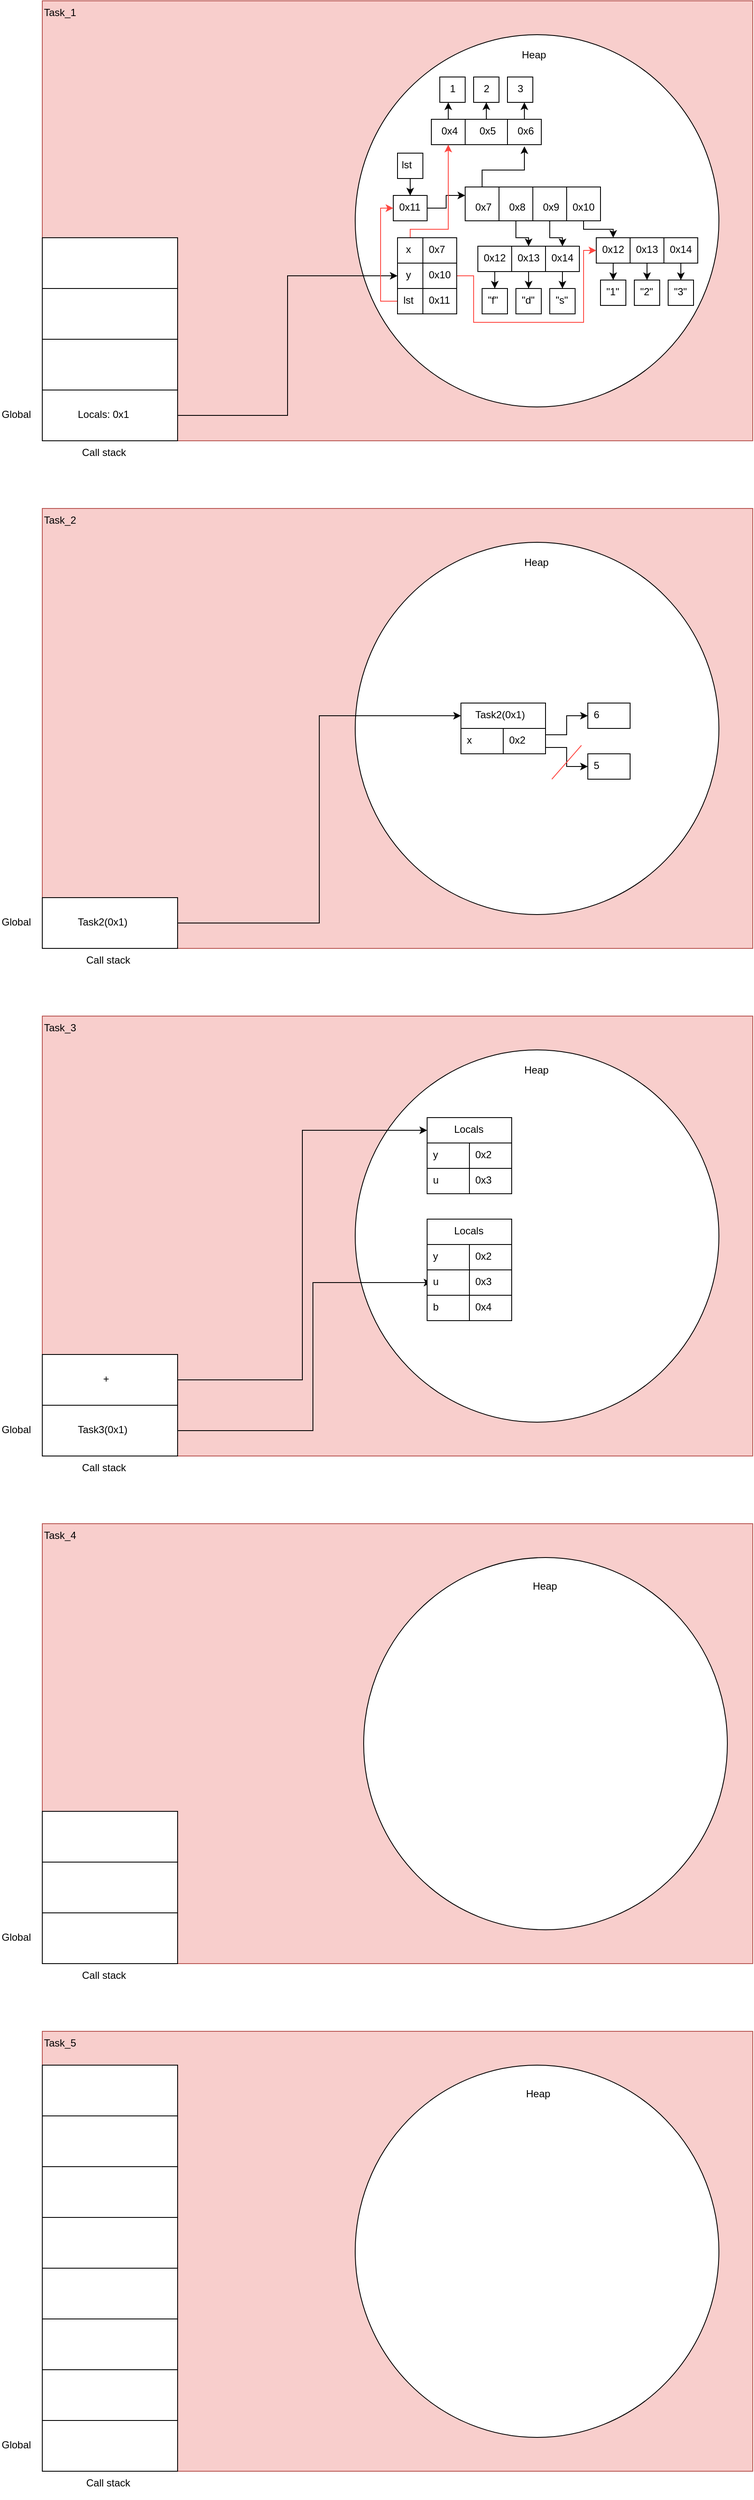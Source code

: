 <mxfile version="24.0.7" type="github">
  <diagram name="Page-1" id="YxQY53uUTO5EtvbG5jYU">
    <mxGraphModel dx="1669" dy="442" grid="1" gridSize="10" guides="1" tooltips="1" connect="1" arrows="1" fold="1" page="1" pageScale="1" pageWidth="850" pageHeight="1100" math="0" shadow="0">
      <root>
        <mxCell id="0" />
        <mxCell id="1" parent="0" />
        <mxCell id="ncwnmVmGd86UKrCinJvC-3" value="" style="rounded=0;whiteSpace=wrap;html=1;fillColor=#f8cecc;strokeColor=#b85450;" vertex="1" parent="1">
          <mxGeometry x="40" y="40" width="840" height="520" as="geometry" />
        </mxCell>
        <mxCell id="ncwnmVmGd86UKrCinJvC-4" value="" style="rounded=0;whiteSpace=wrap;html=1;fillColor=#f8cecc;strokeColor=#b85450;" vertex="1" parent="1">
          <mxGeometry x="40" y="640" width="840" height="520" as="geometry" />
        </mxCell>
        <mxCell id="ncwnmVmGd86UKrCinJvC-5" value="" style="rounded=0;whiteSpace=wrap;html=1;fillColor=#f8cecc;strokeColor=#b85450;" vertex="1" parent="1">
          <mxGeometry x="40" y="1240" width="840" height="520" as="geometry" />
        </mxCell>
        <mxCell id="ncwnmVmGd86UKrCinJvC-6" value="" style="rounded=0;whiteSpace=wrap;html=1;fillColor=#f8cecc;strokeColor=#b85450;" vertex="1" parent="1">
          <mxGeometry x="40" y="1840" width="840" height="520" as="geometry" />
        </mxCell>
        <mxCell id="ncwnmVmGd86UKrCinJvC-7" value="" style="rounded=0;whiteSpace=wrap;html=1;fillColor=#f8cecc;strokeColor=#b85450;" vertex="1" parent="1">
          <mxGeometry x="40" y="2440" width="840" height="520" as="geometry" />
        </mxCell>
        <mxCell id="ncwnmVmGd86UKrCinJvC-8" value="" style="ellipse;whiteSpace=wrap;html=1;" vertex="1" parent="1">
          <mxGeometry x="410" y="80" width="430" height="440" as="geometry" />
        </mxCell>
        <mxCell id="ncwnmVmGd86UKrCinJvC-141" style="edgeStyle=orthogonalEdgeStyle;rounded=0;orthogonalLoop=1;jettySize=auto;html=1;entryX=0;entryY=0.5;entryDx=0;entryDy=0;" edge="1" parent="1" source="ncwnmVmGd86UKrCinJvC-9" target="ncwnmVmGd86UKrCinJvC-93">
          <mxGeometry relative="1" as="geometry" />
        </mxCell>
        <mxCell id="ncwnmVmGd86UKrCinJvC-9" value="" style="rounded=0;whiteSpace=wrap;html=1;" vertex="1" parent="1">
          <mxGeometry x="40" y="500" width="160" height="60" as="geometry" />
        </mxCell>
        <mxCell id="ncwnmVmGd86UKrCinJvC-10" value="" style="rounded=0;whiteSpace=wrap;html=1;" vertex="1" parent="1">
          <mxGeometry x="40" y="440" width="160" height="60" as="geometry" />
        </mxCell>
        <mxCell id="ncwnmVmGd86UKrCinJvC-11" value="" style="rounded=0;whiteSpace=wrap;html=1;" vertex="1" parent="1">
          <mxGeometry x="40" y="380" width="160" height="60" as="geometry" />
        </mxCell>
        <mxCell id="ncwnmVmGd86UKrCinJvC-12" value="" style="rounded=0;whiteSpace=wrap;html=1;" vertex="1" parent="1">
          <mxGeometry x="40" y="320" width="160" height="60" as="geometry" />
        </mxCell>
        <mxCell id="ncwnmVmGd86UKrCinJvC-13" value="Locals: 0x1" style="text;html=1;whiteSpace=wrap;overflow=hidden;rounded=0;" vertex="1" parent="1">
          <mxGeometry x="80" y="515" width="70" height="30" as="geometry" />
        </mxCell>
        <mxCell id="ncwnmVmGd86UKrCinJvC-14" value="Task_1" style="text;html=1;whiteSpace=wrap;overflow=hidden;rounded=0;" vertex="1" parent="1">
          <mxGeometry x="40" y="40" width="160" height="60" as="geometry" />
        </mxCell>
        <mxCell id="ncwnmVmGd86UKrCinJvC-15" value="Task_2" style="text;html=1;whiteSpace=wrap;overflow=hidden;rounded=0;" vertex="1" parent="1">
          <mxGeometry x="40" y="640" width="160" height="60" as="geometry" />
        </mxCell>
        <mxCell id="ncwnmVmGd86UKrCinJvC-16" value="&lt;div&gt;Task_3&lt;/div&gt;&lt;div&gt;&lt;br&gt;&lt;/div&gt;" style="text;html=1;whiteSpace=wrap;overflow=hidden;rounded=0;" vertex="1" parent="1">
          <mxGeometry x="40" y="1240" width="160" height="60" as="geometry" />
        </mxCell>
        <mxCell id="ncwnmVmGd86UKrCinJvC-17" value="&lt;div&gt;Task_4&lt;/div&gt;&lt;div&gt;&lt;br&gt;&lt;/div&gt;" style="text;html=1;whiteSpace=wrap;overflow=hidden;rounded=0;" vertex="1" parent="1">
          <mxGeometry x="40" y="1840" width="160" height="60" as="geometry" />
        </mxCell>
        <mxCell id="ncwnmVmGd86UKrCinJvC-18" value="&lt;div&gt;Task_5&lt;/div&gt;&lt;div&gt;&lt;br&gt;&lt;/div&gt;" style="text;html=1;whiteSpace=wrap;overflow=hidden;rounded=0;" vertex="1" parent="1">
          <mxGeometry x="40" y="2440" width="160" height="60" as="geometry" />
        </mxCell>
        <mxCell id="ncwnmVmGd86UKrCinJvC-19" value="" style="ellipse;whiteSpace=wrap;html=1;" vertex="1" parent="1">
          <mxGeometry x="410" y="680" width="430" height="440" as="geometry" />
        </mxCell>
        <mxCell id="ncwnmVmGd86UKrCinJvC-20" value="" style="ellipse;whiteSpace=wrap;html=1;" vertex="1" parent="1">
          <mxGeometry x="410" y="1280" width="430" height="440" as="geometry" />
        </mxCell>
        <mxCell id="ncwnmVmGd86UKrCinJvC-21" value="" style="ellipse;whiteSpace=wrap;html=1;" vertex="1" parent="1">
          <mxGeometry x="420" y="1880" width="430" height="440" as="geometry" />
        </mxCell>
        <mxCell id="ncwnmVmGd86UKrCinJvC-22" value="" style="ellipse;whiteSpace=wrap;html=1;" vertex="1" parent="1">
          <mxGeometry x="410" y="2480" width="430" height="440" as="geometry" />
        </mxCell>
        <mxCell id="ncwnmVmGd86UKrCinJvC-23" value="" style="rounded=0;whiteSpace=wrap;html=1;" vertex="1" parent="1">
          <mxGeometry x="510" y="130" width="30" height="30" as="geometry" />
        </mxCell>
        <mxCell id="ncwnmVmGd86UKrCinJvC-24" value="" style="rounded=0;whiteSpace=wrap;html=1;" vertex="1" parent="1">
          <mxGeometry x="550" y="130" width="30" height="30" as="geometry" />
        </mxCell>
        <mxCell id="ncwnmVmGd86UKrCinJvC-25" value="" style="rounded=0;whiteSpace=wrap;html=1;" vertex="1" parent="1">
          <mxGeometry x="590" y="130" width="30" height="30" as="geometry" />
        </mxCell>
        <mxCell id="ncwnmVmGd86UKrCinJvC-33" style="edgeStyle=orthogonalEdgeStyle;rounded=0;orthogonalLoop=1;jettySize=auto;html=1;entryX=0.5;entryY=1;entryDx=0;entryDy=0;" edge="1" parent="1" source="ncwnmVmGd86UKrCinJvC-27" target="ncwnmVmGd86UKrCinJvC-24">
          <mxGeometry relative="1" as="geometry" />
        </mxCell>
        <mxCell id="ncwnmVmGd86UKrCinJvC-27" value="" style="rounded=0;whiteSpace=wrap;html=1;" vertex="1" parent="1">
          <mxGeometry x="540" y="180" width="50" height="30" as="geometry" />
        </mxCell>
        <mxCell id="ncwnmVmGd86UKrCinJvC-28" value="" style="rounded=0;whiteSpace=wrap;html=1;" vertex="1" parent="1">
          <mxGeometry x="590" y="180" width="40" height="30" as="geometry" />
        </mxCell>
        <mxCell id="ncwnmVmGd86UKrCinJvC-32" style="edgeStyle=orthogonalEdgeStyle;rounded=0;orthogonalLoop=1;jettySize=auto;html=1;" edge="1" parent="1" source="ncwnmVmGd86UKrCinJvC-30">
          <mxGeometry relative="1" as="geometry">
            <mxPoint x="520" y="160" as="targetPoint" />
          </mxGeometry>
        </mxCell>
        <mxCell id="ncwnmVmGd86UKrCinJvC-30" value="" style="rounded=0;whiteSpace=wrap;html=1;" vertex="1" parent="1">
          <mxGeometry x="500" y="180" width="40" height="30" as="geometry" />
        </mxCell>
        <mxCell id="ncwnmVmGd86UKrCinJvC-34" style="edgeStyle=orthogonalEdgeStyle;rounded=0;orthogonalLoop=1;jettySize=auto;html=1;entryX=0.696;entryY=1.028;entryDx=0;entryDy=0;entryPerimeter=0;" edge="1" parent="1" source="ncwnmVmGd86UKrCinJvC-28" target="ncwnmVmGd86UKrCinJvC-25">
          <mxGeometry relative="1" as="geometry" />
        </mxCell>
        <mxCell id="ncwnmVmGd86UKrCinJvC-35" value="1" style="text;html=1;whiteSpace=wrap;overflow=hidden;rounded=0;" vertex="1" parent="1">
          <mxGeometry x="520" y="130" width="20" height="20" as="geometry" />
        </mxCell>
        <mxCell id="ncwnmVmGd86UKrCinJvC-36" value="2" style="text;html=1;whiteSpace=wrap;overflow=hidden;rounded=0;" vertex="1" parent="1">
          <mxGeometry x="560" y="130" width="20" height="20" as="geometry" />
        </mxCell>
        <mxCell id="ncwnmVmGd86UKrCinJvC-37" value="3" style="text;html=1;whiteSpace=wrap;overflow=hidden;rounded=0;" vertex="1" parent="1">
          <mxGeometry x="600" y="130" width="20" height="20" as="geometry" />
        </mxCell>
        <mxCell id="ncwnmVmGd86UKrCinJvC-38" value="0x4" style="text;html=1;whiteSpace=wrap;overflow=hidden;rounded=0;" vertex="1" parent="1">
          <mxGeometry x="510" y="180" width="30" height="30" as="geometry" />
        </mxCell>
        <mxCell id="ncwnmVmGd86UKrCinJvC-39" value="0x5" style="text;html=1;whiteSpace=wrap;overflow=hidden;rounded=0;" vertex="1" parent="1">
          <mxGeometry x="555" y="180" width="30" height="30" as="geometry" />
        </mxCell>
        <mxCell id="ncwnmVmGd86UKrCinJvC-40" value="&lt;div&gt;0x6&lt;/div&gt;&lt;div&gt;&lt;br&gt;&lt;/div&gt;" style="text;html=1;whiteSpace=wrap;overflow=hidden;rounded=0;" vertex="1" parent="1">
          <mxGeometry x="600" y="180" width="30" height="30" as="geometry" />
        </mxCell>
        <mxCell id="ncwnmVmGd86UKrCinJvC-41" value="" style="rounded=0;whiteSpace=wrap;html=1;" vertex="1" parent="1">
          <mxGeometry x="540" y="260" width="40" height="40" as="geometry" />
        </mxCell>
        <mxCell id="ncwnmVmGd86UKrCinJvC-107" style="edgeStyle=orthogonalEdgeStyle;rounded=0;orthogonalLoop=1;jettySize=auto;html=1;entryX=0.5;entryY=0;entryDx=0;entryDy=0;" edge="1" parent="1" source="ncwnmVmGd86UKrCinJvC-42" target="ncwnmVmGd86UKrCinJvC-59">
          <mxGeometry relative="1" as="geometry" />
        </mxCell>
        <mxCell id="ncwnmVmGd86UKrCinJvC-42" value="" style="rounded=0;whiteSpace=wrap;html=1;" vertex="1" parent="1">
          <mxGeometry x="580" y="260" width="40" height="40" as="geometry" />
        </mxCell>
        <mxCell id="ncwnmVmGd86UKrCinJvC-108" style="edgeStyle=orthogonalEdgeStyle;rounded=0;orthogonalLoop=1;jettySize=auto;html=1;entryX=0.5;entryY=0;entryDx=0;entryDy=0;" edge="1" parent="1" source="ncwnmVmGd86UKrCinJvC-43" target="ncwnmVmGd86UKrCinJvC-58">
          <mxGeometry relative="1" as="geometry" />
        </mxCell>
        <mxCell id="ncwnmVmGd86UKrCinJvC-43" value="" style="rounded=0;whiteSpace=wrap;html=1;" vertex="1" parent="1">
          <mxGeometry x="620" y="260" width="40" height="40" as="geometry" />
        </mxCell>
        <mxCell id="ncwnmVmGd86UKrCinJvC-109" style="edgeStyle=orthogonalEdgeStyle;rounded=0;orthogonalLoop=1;jettySize=auto;html=1;" edge="1" parent="1" source="ncwnmVmGd86UKrCinJvC-44" target="ncwnmVmGd86UKrCinJvC-70">
          <mxGeometry relative="1" as="geometry">
            <Array as="points">
              <mxPoint x="680" y="310" />
              <mxPoint x="715" y="310" />
            </Array>
          </mxGeometry>
        </mxCell>
        <mxCell id="ncwnmVmGd86UKrCinJvC-44" value="" style="rounded=0;whiteSpace=wrap;html=1;" vertex="1" parent="1">
          <mxGeometry x="660" y="260" width="40" height="40" as="geometry" />
        </mxCell>
        <mxCell id="ncwnmVmGd86UKrCinJvC-45" value="0x7" style="text;html=1;whiteSpace=wrap;overflow=hidden;rounded=0;" vertex="1" parent="1">
          <mxGeometry x="550" y="270" width="30" height="20" as="geometry" />
        </mxCell>
        <mxCell id="ncwnmVmGd86UKrCinJvC-46" value="0x8" style="text;html=1;whiteSpace=wrap;overflow=hidden;rounded=0;" vertex="1" parent="1">
          <mxGeometry x="590" y="270" width="30" height="20" as="geometry" />
        </mxCell>
        <mxCell id="ncwnmVmGd86UKrCinJvC-48" value="0x9" style="text;html=1;whiteSpace=wrap;overflow=hidden;rounded=0;" vertex="1" parent="1">
          <mxGeometry x="630" y="270" width="30" height="20" as="geometry" />
        </mxCell>
        <mxCell id="ncwnmVmGd86UKrCinJvC-49" value="&lt;div&gt;0x10&lt;/div&gt;" style="text;html=1;whiteSpace=wrap;overflow=hidden;rounded=0;" vertex="1" parent="1">
          <mxGeometry x="665" y="270" width="30" height="20" as="geometry" />
        </mxCell>
        <mxCell id="ncwnmVmGd86UKrCinJvC-64" style="edgeStyle=orthogonalEdgeStyle;rounded=0;orthogonalLoop=1;jettySize=auto;html=1;entryX=0.5;entryY=0;entryDx=0;entryDy=0;" edge="1" parent="1" source="ncwnmVmGd86UKrCinJvC-50" target="ncwnmVmGd86UKrCinJvC-60">
          <mxGeometry relative="1" as="geometry" />
        </mxCell>
        <mxCell id="ncwnmVmGd86UKrCinJvC-50" value="" style="rounded=0;whiteSpace=wrap;html=1;" vertex="1" parent="1">
          <mxGeometry x="555" y="330" width="40" height="30" as="geometry" />
        </mxCell>
        <mxCell id="ncwnmVmGd86UKrCinJvC-65" style="edgeStyle=orthogonalEdgeStyle;rounded=0;orthogonalLoop=1;jettySize=auto;html=1;entryX=0.5;entryY=0;entryDx=0;entryDy=0;" edge="1" parent="1" source="ncwnmVmGd86UKrCinJvC-52" target="ncwnmVmGd86UKrCinJvC-61">
          <mxGeometry relative="1" as="geometry" />
        </mxCell>
        <mxCell id="ncwnmVmGd86UKrCinJvC-52" value="" style="rounded=0;whiteSpace=wrap;html=1;" vertex="1" parent="1">
          <mxGeometry x="595" y="330" width="40" height="30" as="geometry" />
        </mxCell>
        <mxCell id="ncwnmVmGd86UKrCinJvC-66" style="edgeStyle=orthogonalEdgeStyle;rounded=0;orthogonalLoop=1;jettySize=auto;html=1;entryX=0.5;entryY=0;entryDx=0;entryDy=0;" edge="1" parent="1" source="ncwnmVmGd86UKrCinJvC-53" target="ncwnmVmGd86UKrCinJvC-62">
          <mxGeometry relative="1" as="geometry" />
        </mxCell>
        <mxCell id="ncwnmVmGd86UKrCinJvC-53" value="" style="rounded=0;whiteSpace=wrap;html=1;" vertex="1" parent="1">
          <mxGeometry x="635" y="330" width="40" height="30" as="geometry" />
        </mxCell>
        <mxCell id="ncwnmVmGd86UKrCinJvC-54" value="0x12" style="text;html=1;whiteSpace=wrap;overflow=hidden;rounded=0;" vertex="1" parent="1">
          <mxGeometry x="560" y="330" width="30" height="20" as="geometry" />
        </mxCell>
        <mxCell id="ncwnmVmGd86UKrCinJvC-58" value="&lt;div&gt;0x14&lt;/div&gt;" style="text;html=1;whiteSpace=wrap;overflow=hidden;rounded=0;" vertex="1" parent="1">
          <mxGeometry x="640" y="330" width="30" height="20" as="geometry" />
        </mxCell>
        <mxCell id="ncwnmVmGd86UKrCinJvC-59" value="0x13" style="text;html=1;whiteSpace=wrap;overflow=hidden;rounded=0;" vertex="1" parent="1">
          <mxGeometry x="600" y="330" width="30" height="20" as="geometry" />
        </mxCell>
        <mxCell id="ncwnmVmGd86UKrCinJvC-60" value="" style="rounded=0;whiteSpace=wrap;html=1;" vertex="1" parent="1">
          <mxGeometry x="560" y="380" width="30" height="30" as="geometry" />
        </mxCell>
        <mxCell id="ncwnmVmGd86UKrCinJvC-61" value="" style="rounded=0;whiteSpace=wrap;html=1;" vertex="1" parent="1">
          <mxGeometry x="600" y="380" width="30" height="30" as="geometry" />
        </mxCell>
        <mxCell id="ncwnmVmGd86UKrCinJvC-62" value="" style="rounded=0;whiteSpace=wrap;html=1;" vertex="1" parent="1">
          <mxGeometry x="640" y="380" width="30" height="30" as="geometry" />
        </mxCell>
        <mxCell id="ncwnmVmGd86UKrCinJvC-67" value="&quot;f&quot;" style="text;html=1;whiteSpace=wrap;overflow=hidden;rounded=0;" vertex="1" parent="1">
          <mxGeometry x="565" y="380" width="20" height="20" as="geometry" />
        </mxCell>
        <mxCell id="ncwnmVmGd86UKrCinJvC-68" value="&quot;d&quot;" style="text;html=1;whiteSpace=wrap;overflow=hidden;rounded=0;" vertex="1" parent="1">
          <mxGeometry x="605" y="380" width="20" height="20" as="geometry" />
        </mxCell>
        <mxCell id="ncwnmVmGd86UKrCinJvC-69" value="&quot;s&quot;" style="text;html=1;whiteSpace=wrap;overflow=hidden;rounded=0;" vertex="1" parent="1">
          <mxGeometry x="645" y="380" width="20" height="20" as="geometry" />
        </mxCell>
        <mxCell id="ncwnmVmGd86UKrCinJvC-82" style="edgeStyle=orthogonalEdgeStyle;rounded=0;orthogonalLoop=1;jettySize=auto;html=1;entryX=0.5;entryY=0;entryDx=0;entryDy=0;" edge="1" parent="1" source="ncwnmVmGd86UKrCinJvC-70" target="ncwnmVmGd86UKrCinJvC-77">
          <mxGeometry relative="1" as="geometry" />
        </mxCell>
        <mxCell id="ncwnmVmGd86UKrCinJvC-70" value="" style="rounded=0;whiteSpace=wrap;html=1;" vertex="1" parent="1">
          <mxGeometry x="695" y="320" width="40" height="30" as="geometry" />
        </mxCell>
        <mxCell id="ncwnmVmGd86UKrCinJvC-83" style="edgeStyle=orthogonalEdgeStyle;rounded=0;orthogonalLoop=1;jettySize=auto;html=1;entryX=0.5;entryY=0;entryDx=0;entryDy=0;" edge="1" parent="1" source="ncwnmVmGd86UKrCinJvC-71" target="ncwnmVmGd86UKrCinJvC-76">
          <mxGeometry relative="1" as="geometry" />
        </mxCell>
        <mxCell id="ncwnmVmGd86UKrCinJvC-71" value="" style="rounded=0;whiteSpace=wrap;html=1;" vertex="1" parent="1">
          <mxGeometry x="735" y="320" width="40" height="30" as="geometry" />
        </mxCell>
        <mxCell id="ncwnmVmGd86UKrCinJvC-84" style="edgeStyle=orthogonalEdgeStyle;rounded=0;orthogonalLoop=1;jettySize=auto;html=1;entryX=0.5;entryY=0;entryDx=0;entryDy=0;" edge="1" parent="1" source="ncwnmVmGd86UKrCinJvC-72" target="ncwnmVmGd86UKrCinJvC-78">
          <mxGeometry relative="1" as="geometry" />
        </mxCell>
        <mxCell id="ncwnmVmGd86UKrCinJvC-72" value="" style="rounded=0;whiteSpace=wrap;html=1;" vertex="1" parent="1">
          <mxGeometry x="775" y="320" width="40" height="30" as="geometry" />
        </mxCell>
        <mxCell id="ncwnmVmGd86UKrCinJvC-76" value="" style="rounded=0;whiteSpace=wrap;html=1;" vertex="1" parent="1">
          <mxGeometry x="740" y="370" width="30" height="30" as="geometry" />
        </mxCell>
        <mxCell id="ncwnmVmGd86UKrCinJvC-77" value="" style="rounded=0;whiteSpace=wrap;html=1;" vertex="1" parent="1">
          <mxGeometry x="700" y="370" width="30" height="30" as="geometry" />
        </mxCell>
        <mxCell id="ncwnmVmGd86UKrCinJvC-78" value="" style="rounded=0;whiteSpace=wrap;html=1;" vertex="1" parent="1">
          <mxGeometry x="780" y="370" width="30" height="30" as="geometry" />
        </mxCell>
        <mxCell id="ncwnmVmGd86UKrCinJvC-79" value="0x12" style="text;html=1;whiteSpace=wrap;overflow=hidden;rounded=0;" vertex="1" parent="1">
          <mxGeometry x="700" y="320" width="30" height="20" as="geometry" />
        </mxCell>
        <mxCell id="ncwnmVmGd86UKrCinJvC-80" value="0x13" style="text;html=1;whiteSpace=wrap;overflow=hidden;rounded=0;" vertex="1" parent="1">
          <mxGeometry x="740" y="320" width="30" height="20" as="geometry" />
        </mxCell>
        <mxCell id="ncwnmVmGd86UKrCinJvC-81" value="&lt;div&gt;0x14&lt;/div&gt;" style="text;html=1;whiteSpace=wrap;overflow=hidden;rounded=0;" vertex="1" parent="1">
          <mxGeometry x="780" y="320" width="30" height="20" as="geometry" />
        </mxCell>
        <mxCell id="ncwnmVmGd86UKrCinJvC-85" value="&quot;1&quot;" style="text;html=1;whiteSpace=wrap;overflow=hidden;rounded=0;" vertex="1" parent="1">
          <mxGeometry x="705" y="370" width="20" height="20" as="geometry" />
        </mxCell>
        <mxCell id="ncwnmVmGd86UKrCinJvC-88" value="&quot;2&quot;" style="text;html=1;whiteSpace=wrap;overflow=hidden;rounded=0;" vertex="1" parent="1">
          <mxGeometry x="745" y="370" width="20" height="20" as="geometry" />
        </mxCell>
        <mxCell id="ncwnmVmGd86UKrCinJvC-89" value="&quot;3&quot;" style="text;html=1;whiteSpace=wrap;overflow=hidden;rounded=0;" vertex="1" parent="1">
          <mxGeometry x="785" y="370" width="20" height="20" as="geometry" />
        </mxCell>
        <mxCell id="ncwnmVmGd86UKrCinJvC-106" style="edgeStyle=orthogonalEdgeStyle;rounded=0;orthogonalLoop=1;jettySize=auto;html=1;entryX=0;entryY=0.25;entryDx=0;entryDy=0;" edge="1" parent="1" source="ncwnmVmGd86UKrCinJvC-90" target="ncwnmVmGd86UKrCinJvC-41">
          <mxGeometry relative="1" as="geometry" />
        </mxCell>
        <mxCell id="ncwnmVmGd86UKrCinJvC-90" value="" style="rounded=0;whiteSpace=wrap;html=1;" vertex="1" parent="1">
          <mxGeometry x="455" y="270" width="40" height="30" as="geometry" />
        </mxCell>
        <mxCell id="ncwnmVmGd86UKrCinJvC-105" style="edgeStyle=orthogonalEdgeStyle;rounded=0;orthogonalLoop=1;jettySize=auto;html=1;entryX=0.5;entryY=0;entryDx=0;entryDy=0;" edge="1" parent="1" source="ncwnmVmGd86UKrCinJvC-91" target="ncwnmVmGd86UKrCinJvC-99">
          <mxGeometry relative="1" as="geometry" />
        </mxCell>
        <mxCell id="ncwnmVmGd86UKrCinJvC-91" value="" style="rounded=0;whiteSpace=wrap;html=1;" vertex="1" parent="1">
          <mxGeometry x="460" y="220" width="30" height="30" as="geometry" />
        </mxCell>
        <mxCell id="ncwnmVmGd86UKrCinJvC-120" style="edgeStyle=orthogonalEdgeStyle;rounded=0;orthogonalLoop=1;jettySize=auto;html=1;entryX=0.5;entryY=1;entryDx=0;entryDy=0;strokeColor=#FF4640;" edge="1" parent="1" source="ncwnmVmGd86UKrCinJvC-92" target="ncwnmVmGd86UKrCinJvC-30">
          <mxGeometry relative="1" as="geometry">
            <Array as="points">
              <mxPoint x="475" y="310" />
              <mxPoint x="520" y="310" />
            </Array>
          </mxGeometry>
        </mxCell>
        <mxCell id="ncwnmVmGd86UKrCinJvC-92" value="" style="rounded=0;whiteSpace=wrap;html=1;" vertex="1" parent="1">
          <mxGeometry x="460" y="320" width="30" height="30" as="geometry" />
        </mxCell>
        <mxCell id="ncwnmVmGd86UKrCinJvC-93" value="" style="rounded=0;whiteSpace=wrap;html=1;" vertex="1" parent="1">
          <mxGeometry x="460" y="350" width="30" height="30" as="geometry" />
        </mxCell>
        <mxCell id="ncwnmVmGd86UKrCinJvC-119" style="edgeStyle=orthogonalEdgeStyle;rounded=0;orthogonalLoop=1;jettySize=auto;html=1;entryX=0;entryY=0.5;entryDx=0;entryDy=0;strokeColor=#FF4640;" edge="1" parent="1" source="ncwnmVmGd86UKrCinJvC-94" target="ncwnmVmGd86UKrCinJvC-90">
          <mxGeometry relative="1" as="geometry">
            <Array as="points">
              <mxPoint x="440" y="395" />
              <mxPoint x="440" y="285" />
            </Array>
          </mxGeometry>
        </mxCell>
        <mxCell id="ncwnmVmGd86UKrCinJvC-94" value="" style="rounded=0;whiteSpace=wrap;html=1;" vertex="1" parent="1">
          <mxGeometry x="460" y="380" width="30" height="30" as="geometry" />
        </mxCell>
        <mxCell id="ncwnmVmGd86UKrCinJvC-95" value="" style="rounded=0;whiteSpace=wrap;html=1;" vertex="1" parent="1">
          <mxGeometry x="490" y="320" width="40" height="30" as="geometry" />
        </mxCell>
        <mxCell id="ncwnmVmGd86UKrCinJvC-121" style="edgeStyle=orthogonalEdgeStyle;rounded=0;orthogonalLoop=1;jettySize=auto;html=1;entryX=0;entryY=0.5;entryDx=0;entryDy=0;strokeColor=#FF4640;" edge="1" parent="1" source="ncwnmVmGd86UKrCinJvC-96" target="ncwnmVmGd86UKrCinJvC-70">
          <mxGeometry relative="1" as="geometry">
            <Array as="points">
              <mxPoint x="550" y="365" />
              <mxPoint x="550" y="420" />
              <mxPoint x="680" y="420" />
              <mxPoint x="680" y="335" />
            </Array>
          </mxGeometry>
        </mxCell>
        <mxCell id="ncwnmVmGd86UKrCinJvC-96" value="" style="rounded=0;whiteSpace=wrap;html=1;" vertex="1" parent="1">
          <mxGeometry x="490" y="350" width="40" height="30" as="geometry" />
        </mxCell>
        <mxCell id="ncwnmVmGd86UKrCinJvC-97" value="" style="rounded=0;whiteSpace=wrap;html=1;" vertex="1" parent="1">
          <mxGeometry x="490" y="380" width="40" height="30" as="geometry" />
        </mxCell>
        <mxCell id="ncwnmVmGd86UKrCinJvC-98" value="&lt;div&gt;lst&lt;/div&gt;&lt;div&gt;&lt;br&gt;&lt;/div&gt;" style="text;html=1;whiteSpace=wrap;overflow=hidden;rounded=0;" vertex="1" parent="1">
          <mxGeometry x="462.5" y="220" width="25" height="20" as="geometry" />
        </mxCell>
        <mxCell id="ncwnmVmGd86UKrCinJvC-99" value="&lt;div&gt;0x11&lt;/div&gt;" style="text;html=1;whiteSpace=wrap;overflow=hidden;rounded=0;" vertex="1" parent="1">
          <mxGeometry x="460" y="270" width="30" height="20" as="geometry" />
        </mxCell>
        <mxCell id="ncwnmVmGd86UKrCinJvC-102" style="edgeStyle=orthogonalEdgeStyle;rounded=0;orthogonalLoop=1;jettySize=auto;html=1;entryX=0.501;entryY=1.065;entryDx=0;entryDy=0;entryPerimeter=0;" edge="1" parent="1" source="ncwnmVmGd86UKrCinJvC-41" target="ncwnmVmGd86UKrCinJvC-28">
          <mxGeometry relative="1" as="geometry">
            <Array as="points">
              <mxPoint x="560" y="240" />
              <mxPoint x="610" y="240" />
            </Array>
          </mxGeometry>
        </mxCell>
        <mxCell id="ncwnmVmGd86UKrCinJvC-103" value="Heap" style="text;html=1;whiteSpace=wrap;overflow=hidden;rounded=0;" vertex="1" parent="1">
          <mxGeometry x="605" y="90" width="35" height="20" as="geometry" />
        </mxCell>
        <mxCell id="ncwnmVmGd86UKrCinJvC-110" value="0x7" style="text;html=1;whiteSpace=wrap;overflow=hidden;rounded=0;" vertex="1" parent="1">
          <mxGeometry x="495" y="320" width="30" height="20" as="geometry" />
        </mxCell>
        <mxCell id="ncwnmVmGd86UKrCinJvC-111" value="0x10" style="text;html=1;whiteSpace=wrap;overflow=hidden;rounded=0;" vertex="1" parent="1">
          <mxGeometry x="495" y="350" width="30" height="20" as="geometry" />
        </mxCell>
        <mxCell id="ncwnmVmGd86UKrCinJvC-112" value="&lt;div&gt;0x11&lt;/div&gt;" style="text;html=1;whiteSpace=wrap;overflow=hidden;rounded=0;" vertex="1" parent="1">
          <mxGeometry x="495" y="380" width="30" height="20" as="geometry" />
        </mxCell>
        <mxCell id="ncwnmVmGd86UKrCinJvC-114" value="x" style="text;html=1;whiteSpace=wrap;overflow=hidden;rounded=0;" vertex="1" parent="1">
          <mxGeometry x="467.5" y="320" width="22.5" height="20" as="geometry" />
        </mxCell>
        <mxCell id="ncwnmVmGd86UKrCinJvC-115" value="y" style="text;html=1;whiteSpace=wrap;overflow=hidden;rounded=0;" vertex="1" parent="1">
          <mxGeometry x="467.5" y="350" width="22.5" height="20" as="geometry" />
        </mxCell>
        <mxCell id="ncwnmVmGd86UKrCinJvC-116" value="&lt;div&gt;lst&lt;/div&gt;&lt;div&gt;&lt;br&gt;&lt;/div&gt;" style="text;html=1;whiteSpace=wrap;overflow=hidden;rounded=0;" vertex="1" parent="1">
          <mxGeometry x="465" y="380" width="25" height="20" as="geometry" />
        </mxCell>
        <mxCell id="ncwnmVmGd86UKrCinJvC-117" value="Global" style="text;html=1;whiteSpace=wrap;overflow=hidden;rounded=0;" vertex="1" parent="1">
          <mxGeometry x="-10" y="1115" width="50" height="30" as="geometry" />
        </mxCell>
        <mxCell id="ncwnmVmGd86UKrCinJvC-118" value="&lt;div&gt;Call stack&lt;/div&gt;&lt;div&gt;&lt;br&gt;&lt;/div&gt;" style="text;html=1;whiteSpace=wrap;overflow=hidden;rounded=0;" vertex="1" parent="1">
          <mxGeometry x="85" y="560" width="60" height="30" as="geometry" />
        </mxCell>
        <mxCell id="ncwnmVmGd86UKrCinJvC-122" value="Heap" style="text;html=1;whiteSpace=wrap;overflow=hidden;rounded=0;" vertex="1" parent="1">
          <mxGeometry x="607.5" y="690" width="35" height="20" as="geometry" />
        </mxCell>
        <mxCell id="ncwnmVmGd86UKrCinJvC-123" value="Heap" style="text;html=1;whiteSpace=wrap;overflow=hidden;rounded=0;" vertex="1" parent="1">
          <mxGeometry x="607.5" y="1290" width="35" height="20" as="geometry" />
        </mxCell>
        <mxCell id="ncwnmVmGd86UKrCinJvC-124" value="Heap" style="text;html=1;whiteSpace=wrap;overflow=hidden;rounded=0;" vertex="1" parent="1">
          <mxGeometry x="617.5" y="1900" width="35" height="20" as="geometry" />
        </mxCell>
        <mxCell id="ncwnmVmGd86UKrCinJvC-125" value="Heap" style="text;html=1;whiteSpace=wrap;overflow=hidden;rounded=0;" vertex="1" parent="1">
          <mxGeometry x="610" y="2500" width="35" height="20" as="geometry" />
        </mxCell>
        <mxCell id="ncwnmVmGd86UKrCinJvC-148" style="edgeStyle=orthogonalEdgeStyle;rounded=0;orthogonalLoop=1;jettySize=auto;html=1;exitX=1;exitY=0.25;exitDx=0;exitDy=0;" edge="1" parent="1" source="ncwnmVmGd86UKrCinJvC-127" target="ncwnmVmGd86UKrCinJvC-138">
          <mxGeometry relative="1" as="geometry" />
        </mxCell>
        <mxCell id="ncwnmVmGd86UKrCinJvC-149" style="edgeStyle=orthogonalEdgeStyle;rounded=0;orthogonalLoop=1;jettySize=auto;html=1;exitX=1;exitY=0.75;exitDx=0;exitDy=0;entryX=0;entryY=0.5;entryDx=0;entryDy=0;" edge="1" parent="1" source="ncwnmVmGd86UKrCinJvC-127" target="ncwnmVmGd86UKrCinJvC-139">
          <mxGeometry relative="1" as="geometry" />
        </mxCell>
        <mxCell id="ncwnmVmGd86UKrCinJvC-127" value="" style="rounded=0;whiteSpace=wrap;html=1;" vertex="1" parent="1">
          <mxGeometry x="585" y="900" width="50" height="30" as="geometry" />
        </mxCell>
        <mxCell id="ncwnmVmGd86UKrCinJvC-128" value="" style="rounded=0;whiteSpace=wrap;html=1;" vertex="1" parent="1">
          <mxGeometry x="535" y="870" width="100" height="30" as="geometry" />
        </mxCell>
        <mxCell id="ncwnmVmGd86UKrCinJvC-130" value="" style="rounded=0;whiteSpace=wrap;html=1;" vertex="1" parent="1">
          <mxGeometry x="535" y="900" width="50" height="30" as="geometry" />
        </mxCell>
        <mxCell id="ncwnmVmGd86UKrCinJvC-140" style="edgeStyle=orthogonalEdgeStyle;rounded=0;orthogonalLoop=1;jettySize=auto;html=1;entryX=0;entryY=0.5;entryDx=0;entryDy=0;" edge="1" parent="1" source="ncwnmVmGd86UKrCinJvC-131" target="ncwnmVmGd86UKrCinJvC-128">
          <mxGeometry relative="1" as="geometry" />
        </mxCell>
        <mxCell id="ncwnmVmGd86UKrCinJvC-131" value="" style="rounded=0;whiteSpace=wrap;html=1;" vertex="1" parent="1">
          <mxGeometry x="40" y="1100" width="160" height="60" as="geometry" />
        </mxCell>
        <mxCell id="ncwnmVmGd86UKrCinJvC-132" value="Global" style="text;html=1;whiteSpace=wrap;overflow=hidden;rounded=0;" vertex="1" parent="1">
          <mxGeometry x="-10" y="515" width="50" height="30" as="geometry" />
        </mxCell>
        <mxCell id="ncwnmVmGd86UKrCinJvC-133" value="&lt;div&gt;Call stack&lt;/div&gt;&lt;div&gt;&lt;br&gt;&lt;/div&gt;" style="text;html=1;whiteSpace=wrap;overflow=hidden;rounded=0;" vertex="1" parent="1">
          <mxGeometry x="90" y="1160" width="60" height="30" as="geometry" />
        </mxCell>
        <mxCell id="ncwnmVmGd86UKrCinJvC-134" value="Task2(0x1)" style="text;html=1;whiteSpace=wrap;overflow=hidden;rounded=0;" vertex="1" parent="1">
          <mxGeometry x="80" y="1115" width="70" height="30" as="geometry" />
        </mxCell>
        <mxCell id="ncwnmVmGd86UKrCinJvC-135" value="Task2(0x1)" style="text;html=1;whiteSpace=wrap;overflow=hidden;rounded=0;" vertex="1" parent="1">
          <mxGeometry x="550" y="870" width="70" height="30" as="geometry" />
        </mxCell>
        <mxCell id="ncwnmVmGd86UKrCinJvC-136" value="x" style="text;html=1;whiteSpace=wrap;overflow=hidden;rounded=0;" vertex="1" parent="1">
          <mxGeometry x="540" y="900" width="40" height="30" as="geometry" />
        </mxCell>
        <mxCell id="ncwnmVmGd86UKrCinJvC-137" value="0x2" style="text;html=1;whiteSpace=wrap;overflow=hidden;rounded=0;" vertex="1" parent="1">
          <mxGeometry x="590" y="900" width="40" height="30" as="geometry" />
        </mxCell>
        <mxCell id="ncwnmVmGd86UKrCinJvC-138" value="" style="rounded=0;whiteSpace=wrap;html=1;" vertex="1" parent="1">
          <mxGeometry x="685" y="870" width="50" height="30" as="geometry" />
        </mxCell>
        <mxCell id="ncwnmVmGd86UKrCinJvC-139" value="" style="rounded=0;whiteSpace=wrap;html=1;" vertex="1" parent="1">
          <mxGeometry x="685" y="930" width="50" height="30" as="geometry" />
        </mxCell>
        <mxCell id="ncwnmVmGd86UKrCinJvC-142" value="6" style="text;html=1;whiteSpace=wrap;overflow=hidden;rounded=0;" vertex="1" parent="1">
          <mxGeometry x="690" y="870" width="40" height="30" as="geometry" />
        </mxCell>
        <mxCell id="ncwnmVmGd86UKrCinJvC-143" value="5" style="text;html=1;whiteSpace=wrap;overflow=hidden;rounded=0;" vertex="1" parent="1">
          <mxGeometry x="690" y="930" width="40" height="30" as="geometry" />
        </mxCell>
        <mxCell id="ncwnmVmGd86UKrCinJvC-150" value="" style="endArrow=none;html=1;rounded=0;strokeColor=#FF4640;" edge="1" parent="1">
          <mxGeometry width="50" height="50" relative="1" as="geometry">
            <mxPoint x="642.5" y="960" as="sourcePoint" />
            <mxPoint x="677.5" y="920" as="targetPoint" />
          </mxGeometry>
        </mxCell>
        <mxCell id="ncwnmVmGd86UKrCinJvC-204" style="edgeStyle=orthogonalEdgeStyle;rounded=0;orthogonalLoop=1;jettySize=auto;html=1;entryX=0;entryY=0.5;entryDx=0;entryDy=0;" edge="1" parent="1" source="ncwnmVmGd86UKrCinJvC-151" target="ncwnmVmGd86UKrCinJvC-190">
          <mxGeometry relative="1" as="geometry">
            <Array as="points">
              <mxPoint x="360" y="1730" />
              <mxPoint x="360" y="1555" />
            </Array>
          </mxGeometry>
        </mxCell>
        <mxCell id="ncwnmVmGd86UKrCinJvC-151" value="" style="rounded=0;whiteSpace=wrap;html=1;" vertex="1" parent="1">
          <mxGeometry x="40" y="1700" width="160" height="60" as="geometry" />
        </mxCell>
        <mxCell id="ncwnmVmGd86UKrCinJvC-203" style="edgeStyle=orthogonalEdgeStyle;rounded=0;orthogonalLoop=1;jettySize=auto;html=1;entryX=0;entryY=0.5;entryDx=0;entryDy=0;" edge="1" parent="1" source="ncwnmVmGd86UKrCinJvC-152" target="ncwnmVmGd86UKrCinJvC-171">
          <mxGeometry relative="1" as="geometry" />
        </mxCell>
        <mxCell id="ncwnmVmGd86UKrCinJvC-152" value="" style="rounded=0;whiteSpace=wrap;html=1;" vertex="1" parent="1">
          <mxGeometry x="40" y="1640" width="160" height="60" as="geometry" />
        </mxCell>
        <mxCell id="ncwnmVmGd86UKrCinJvC-153" value="Global" style="text;html=1;whiteSpace=wrap;overflow=hidden;rounded=0;" vertex="1" parent="1">
          <mxGeometry x="-10" y="1715" width="50" height="30" as="geometry" />
        </mxCell>
        <mxCell id="ncwnmVmGd86UKrCinJvC-154" value="&lt;div&gt;Call stack&lt;/div&gt;&lt;div&gt;&lt;br&gt;&lt;/div&gt;" style="text;html=1;whiteSpace=wrap;overflow=hidden;rounded=0;" vertex="1" parent="1">
          <mxGeometry x="85" y="1760" width="60" height="30" as="geometry" />
        </mxCell>
        <mxCell id="ncwnmVmGd86UKrCinJvC-155" value="Global" style="text;html=1;whiteSpace=wrap;overflow=hidden;rounded=0;" vertex="1" parent="1">
          <mxGeometry x="-10" y="2315" width="50" height="30" as="geometry" />
        </mxCell>
        <mxCell id="ncwnmVmGd86UKrCinJvC-156" value="" style="rounded=0;whiteSpace=wrap;html=1;" vertex="1" parent="1">
          <mxGeometry x="40" y="2300" width="160" height="60" as="geometry" />
        </mxCell>
        <mxCell id="ncwnmVmGd86UKrCinJvC-158" value="&lt;div&gt;Call stack&lt;/div&gt;&lt;div&gt;&lt;br&gt;&lt;/div&gt;" style="text;html=1;whiteSpace=wrap;overflow=hidden;rounded=0;" vertex="1" parent="1">
          <mxGeometry x="85" y="2360" width="60" height="30" as="geometry" />
        </mxCell>
        <mxCell id="ncwnmVmGd86UKrCinJvC-159" value="Global" style="text;html=1;whiteSpace=wrap;overflow=hidden;rounded=0;" vertex="1" parent="1">
          <mxGeometry x="-10" y="2915" width="50" height="30" as="geometry" />
        </mxCell>
        <mxCell id="ncwnmVmGd86UKrCinJvC-160" value="" style="rounded=0;whiteSpace=wrap;html=1;" vertex="1" parent="1">
          <mxGeometry x="40" y="2900" width="160" height="60" as="geometry" />
        </mxCell>
        <mxCell id="ncwnmVmGd86UKrCinJvC-161" value="&lt;div&gt;Call stack&lt;/div&gt;&lt;div&gt;&lt;br&gt;&lt;/div&gt;" style="text;html=1;whiteSpace=wrap;overflow=hidden;rounded=0;" vertex="1" parent="1">
          <mxGeometry x="90" y="2960" width="60" height="30" as="geometry" />
        </mxCell>
        <mxCell id="ncwnmVmGd86UKrCinJvC-162" value="" style="rounded=0;whiteSpace=wrap;html=1;" vertex="1" parent="1">
          <mxGeometry x="40" y="2840" width="160" height="60" as="geometry" />
        </mxCell>
        <mxCell id="ncwnmVmGd86UKrCinJvC-163" value="" style="rounded=0;whiteSpace=wrap;html=1;" vertex="1" parent="1">
          <mxGeometry x="40" y="2240" width="160" height="60" as="geometry" />
        </mxCell>
        <mxCell id="ncwnmVmGd86UKrCinJvC-164" value="" style="rounded=0;whiteSpace=wrap;html=1;" vertex="1" parent="1">
          <mxGeometry x="40" y="2180" width="160" height="60" as="geometry" />
        </mxCell>
        <mxCell id="ncwnmVmGd86UKrCinJvC-165" value="" style="rounded=0;whiteSpace=wrap;html=1;" vertex="1" parent="1">
          <mxGeometry x="40" y="2780" width="160" height="60" as="geometry" />
        </mxCell>
        <mxCell id="ncwnmVmGd86UKrCinJvC-166" value="" style="rounded=0;whiteSpace=wrap;html=1;" vertex="1" parent="1">
          <mxGeometry x="40" y="2720" width="160" height="60" as="geometry" />
        </mxCell>
        <mxCell id="ncwnmVmGd86UKrCinJvC-167" value="" style="rounded=0;whiteSpace=wrap;html=1;" vertex="1" parent="1">
          <mxGeometry x="40" y="2660" width="160" height="60" as="geometry" />
        </mxCell>
        <mxCell id="ncwnmVmGd86UKrCinJvC-168" value="" style="rounded=0;whiteSpace=wrap;html=1;" vertex="1" parent="1">
          <mxGeometry x="40" y="2600" width="160" height="60" as="geometry" />
        </mxCell>
        <mxCell id="ncwnmVmGd86UKrCinJvC-169" value="" style="rounded=0;whiteSpace=wrap;html=1;" vertex="1" parent="1">
          <mxGeometry x="40" y="2540" width="160" height="60" as="geometry" />
        </mxCell>
        <mxCell id="ncwnmVmGd86UKrCinJvC-170" value="" style="rounded=0;whiteSpace=wrap;html=1;" vertex="1" parent="1">
          <mxGeometry x="40" y="2480" width="160" height="60" as="geometry" />
        </mxCell>
        <mxCell id="ncwnmVmGd86UKrCinJvC-171" value="" style="rounded=0;whiteSpace=wrap;html=1;" vertex="1" parent="1">
          <mxGeometry x="495" y="1360" width="100" height="30" as="geometry" />
        </mxCell>
        <mxCell id="ncwnmVmGd86UKrCinJvC-172" value="" style="rounded=0;whiteSpace=wrap;html=1;" vertex="1" parent="1">
          <mxGeometry x="495" y="1390" width="50" height="30" as="geometry" />
        </mxCell>
        <mxCell id="ncwnmVmGd86UKrCinJvC-173" value="" style="rounded=0;whiteSpace=wrap;html=1;" vertex="1" parent="1">
          <mxGeometry x="545" y="1390" width="50" height="30" as="geometry" />
        </mxCell>
        <mxCell id="ncwnmVmGd86UKrCinJvC-174" value="" style="rounded=0;whiteSpace=wrap;html=1;" vertex="1" parent="1">
          <mxGeometry x="495" y="1420" width="50" height="30" as="geometry" />
        </mxCell>
        <mxCell id="ncwnmVmGd86UKrCinJvC-175" value="" style="rounded=0;whiteSpace=wrap;html=1;" vertex="1" parent="1">
          <mxGeometry x="545" y="1420" width="50" height="30" as="geometry" />
        </mxCell>
        <mxCell id="ncwnmVmGd86UKrCinJvC-177" value="" style="rounded=0;whiteSpace=wrap;html=1;" vertex="1" parent="1">
          <mxGeometry x="495" y="1480" width="100" height="30" as="geometry" />
        </mxCell>
        <mxCell id="ncwnmVmGd86UKrCinJvC-178" value="" style="rounded=0;whiteSpace=wrap;html=1;" vertex="1" parent="1">
          <mxGeometry x="495" y="1510" width="50" height="30" as="geometry" />
        </mxCell>
        <mxCell id="ncwnmVmGd86UKrCinJvC-179" value="" style="rounded=0;whiteSpace=wrap;html=1;" vertex="1" parent="1">
          <mxGeometry x="545" y="1510" width="50" height="30" as="geometry" />
        </mxCell>
        <mxCell id="ncwnmVmGd86UKrCinJvC-180" value="" style="rounded=0;whiteSpace=wrap;html=1;" vertex="1" parent="1">
          <mxGeometry x="495" y="1540" width="50" height="30" as="geometry" />
        </mxCell>
        <mxCell id="ncwnmVmGd86UKrCinJvC-181" value="" style="rounded=0;whiteSpace=wrap;html=1;" vertex="1" parent="1">
          <mxGeometry x="545" y="1540" width="50" height="30" as="geometry" />
        </mxCell>
        <mxCell id="ncwnmVmGd86UKrCinJvC-182" value="" style="rounded=0;whiteSpace=wrap;html=1;" vertex="1" parent="1">
          <mxGeometry x="495" y="1570" width="50" height="30" as="geometry" />
        </mxCell>
        <mxCell id="ncwnmVmGd86UKrCinJvC-183" value="" style="rounded=0;whiteSpace=wrap;html=1;" vertex="1" parent="1">
          <mxGeometry x="545" y="1570" width="50" height="30" as="geometry" />
        </mxCell>
        <mxCell id="ncwnmVmGd86UKrCinJvC-184" value="Locals" style="text;html=1;whiteSpace=wrap;overflow=hidden;rounded=0;" vertex="1" parent="1">
          <mxGeometry x="525" y="1360" width="70" height="30" as="geometry" />
        </mxCell>
        <mxCell id="ncwnmVmGd86UKrCinJvC-185" value="Locals" style="text;html=1;whiteSpace=wrap;overflow=hidden;rounded=0;" vertex="1" parent="1">
          <mxGeometry x="525" y="1480" width="70" height="30" as="geometry" />
        </mxCell>
        <mxCell id="ncwnmVmGd86UKrCinJvC-187" value="y" style="text;html=1;whiteSpace=wrap;overflow=hidden;rounded=0;" vertex="1" parent="1">
          <mxGeometry x="500" y="1390" width="40" height="30" as="geometry" />
        </mxCell>
        <mxCell id="ncwnmVmGd86UKrCinJvC-188" value="u" style="text;html=1;whiteSpace=wrap;overflow=hidden;rounded=0;" vertex="1" parent="1">
          <mxGeometry x="500" y="1420" width="40" height="30" as="geometry" />
        </mxCell>
        <mxCell id="ncwnmVmGd86UKrCinJvC-189" value="y" style="text;html=1;whiteSpace=wrap;overflow=hidden;rounded=0;" vertex="1" parent="1">
          <mxGeometry x="500" y="1510" width="40" height="30" as="geometry" />
        </mxCell>
        <mxCell id="ncwnmVmGd86UKrCinJvC-190" value="u" style="text;html=1;whiteSpace=wrap;overflow=hidden;rounded=0;" vertex="1" parent="1">
          <mxGeometry x="500" y="1540" width="40" height="30" as="geometry" />
        </mxCell>
        <mxCell id="ncwnmVmGd86UKrCinJvC-191" value="b" style="text;html=1;whiteSpace=wrap;overflow=hidden;rounded=0;" vertex="1" parent="1">
          <mxGeometry x="500" y="1570" width="40" height="30" as="geometry" />
        </mxCell>
        <mxCell id="ncwnmVmGd86UKrCinJvC-192" value="0x2" style="text;html=1;whiteSpace=wrap;overflow=hidden;rounded=0;" vertex="1" parent="1">
          <mxGeometry x="550" y="1390" width="40" height="30" as="geometry" />
        </mxCell>
        <mxCell id="ncwnmVmGd86UKrCinJvC-193" value="0x3" style="text;html=1;whiteSpace=wrap;overflow=hidden;rounded=0;" vertex="1" parent="1">
          <mxGeometry x="550" y="1420" width="40" height="30" as="geometry" />
        </mxCell>
        <mxCell id="ncwnmVmGd86UKrCinJvC-197" value="0x2" style="text;html=1;whiteSpace=wrap;overflow=hidden;rounded=0;" vertex="1" parent="1">
          <mxGeometry x="550" y="1510" width="40" height="30" as="geometry" />
        </mxCell>
        <mxCell id="ncwnmVmGd86UKrCinJvC-198" value="0x3" style="text;html=1;whiteSpace=wrap;overflow=hidden;rounded=0;" vertex="1" parent="1">
          <mxGeometry x="550" y="1540" width="40" height="30" as="geometry" />
        </mxCell>
        <mxCell id="ncwnmVmGd86UKrCinJvC-199" value="0x4" style="text;html=1;whiteSpace=wrap;overflow=hidden;rounded=0;" vertex="1" parent="1">
          <mxGeometry x="550" y="1570" width="40" height="30" as="geometry" />
        </mxCell>
        <mxCell id="ncwnmVmGd86UKrCinJvC-200" value="Task3(0x1)" style="text;html=1;whiteSpace=wrap;overflow=hidden;rounded=0;" vertex="1" parent="1">
          <mxGeometry x="80" y="1715" width="70" height="30" as="geometry" />
        </mxCell>
        <mxCell id="ncwnmVmGd86UKrCinJvC-201" value="+" style="text;html=1;whiteSpace=wrap;overflow=hidden;rounded=0;" vertex="1" parent="1">
          <mxGeometry x="110" y="1655" width="70" height="30" as="geometry" />
        </mxCell>
      </root>
    </mxGraphModel>
  </diagram>
</mxfile>
